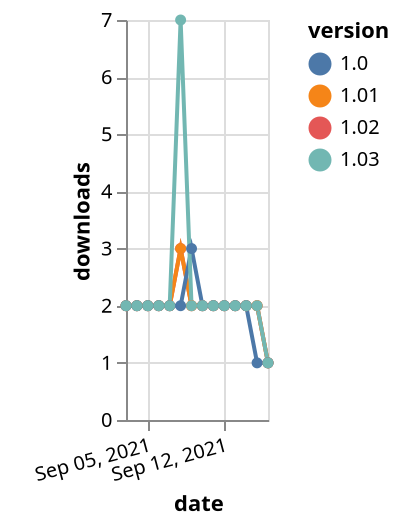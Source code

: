 {"$schema": "https://vega.github.io/schema/vega-lite/v5.json", "description": "A simple bar chart with embedded data.", "data": {"values": [{"date": "2021-09-03", "total": 2505, "delta": 2, "version": "1.02"}, {"date": "2021-09-04", "total": 2507, "delta": 2, "version": "1.02"}, {"date": "2021-09-05", "total": 2509, "delta": 2, "version": "1.02"}, {"date": "2021-09-06", "total": 2511, "delta": 2, "version": "1.02"}, {"date": "2021-09-07", "total": 2513, "delta": 2, "version": "1.02"}, {"date": "2021-09-08", "total": 2516, "delta": 3, "version": "1.02"}, {"date": "2021-09-09", "total": 2518, "delta": 2, "version": "1.02"}, {"date": "2021-09-10", "total": 2520, "delta": 2, "version": "1.02"}, {"date": "2021-09-11", "total": 2522, "delta": 2, "version": "1.02"}, {"date": "2021-09-12", "total": 2524, "delta": 2, "version": "1.02"}, {"date": "2021-09-13", "total": 2526, "delta": 2, "version": "1.02"}, {"date": "2021-09-14", "total": 2528, "delta": 2, "version": "1.02"}, {"date": "2021-09-15", "total": 2530, "delta": 2, "version": "1.02"}, {"date": "2021-09-16", "total": 2531, "delta": 1, "version": "1.02"}, {"date": "2021-09-03", "total": 2495, "delta": 2, "version": "1.01"}, {"date": "2021-09-04", "total": 2497, "delta": 2, "version": "1.01"}, {"date": "2021-09-05", "total": 2499, "delta": 2, "version": "1.01"}, {"date": "2021-09-06", "total": 2501, "delta": 2, "version": "1.01"}, {"date": "2021-09-07", "total": 2503, "delta": 2, "version": "1.01"}, {"date": "2021-09-08", "total": 2506, "delta": 3, "version": "1.01"}, {"date": "2021-09-09", "total": 2508, "delta": 2, "version": "1.01"}, {"date": "2021-09-10", "total": 2510, "delta": 2, "version": "1.01"}, {"date": "2021-09-11", "total": 2512, "delta": 2, "version": "1.01"}, {"date": "2021-09-12", "total": 2514, "delta": 2, "version": "1.01"}, {"date": "2021-09-13", "total": 2516, "delta": 2, "version": "1.01"}, {"date": "2021-09-14", "total": 2518, "delta": 2, "version": "1.01"}, {"date": "2021-09-15", "total": 2520, "delta": 2, "version": "1.01"}, {"date": "2021-09-16", "total": 2521, "delta": 1, "version": "1.01"}, {"date": "2021-09-03", "total": 2487, "delta": 2, "version": "1.0"}, {"date": "2021-09-04", "total": 2489, "delta": 2, "version": "1.0"}, {"date": "2021-09-05", "total": 2491, "delta": 2, "version": "1.0"}, {"date": "2021-09-06", "total": 2493, "delta": 2, "version": "1.0"}, {"date": "2021-09-07", "total": 2495, "delta": 2, "version": "1.0"}, {"date": "2021-09-08", "total": 2497, "delta": 2, "version": "1.0"}, {"date": "2021-09-09", "total": 2500, "delta": 3, "version": "1.0"}, {"date": "2021-09-10", "total": 2502, "delta": 2, "version": "1.0"}, {"date": "2021-09-11", "total": 2504, "delta": 2, "version": "1.0"}, {"date": "2021-09-12", "total": 2506, "delta": 2, "version": "1.0"}, {"date": "2021-09-13", "total": 2508, "delta": 2, "version": "1.0"}, {"date": "2021-09-14", "total": 2510, "delta": 2, "version": "1.0"}, {"date": "2021-09-15", "total": 2511, "delta": 1, "version": "1.0"}, {"date": "2021-09-16", "total": 2512, "delta": 1, "version": "1.0"}, {"date": "2021-09-03", "total": 2815, "delta": 2, "version": "1.03"}, {"date": "2021-09-04", "total": 2817, "delta": 2, "version": "1.03"}, {"date": "2021-09-05", "total": 2819, "delta": 2, "version": "1.03"}, {"date": "2021-09-06", "total": 2821, "delta": 2, "version": "1.03"}, {"date": "2021-09-07", "total": 2823, "delta": 2, "version": "1.03"}, {"date": "2021-09-08", "total": 2830, "delta": 7, "version": "1.03"}, {"date": "2021-09-09", "total": 2832, "delta": 2, "version": "1.03"}, {"date": "2021-09-10", "total": 2834, "delta": 2, "version": "1.03"}, {"date": "2021-09-11", "total": 2836, "delta": 2, "version": "1.03"}, {"date": "2021-09-12", "total": 2838, "delta": 2, "version": "1.03"}, {"date": "2021-09-13", "total": 2840, "delta": 2, "version": "1.03"}, {"date": "2021-09-14", "total": 2842, "delta": 2, "version": "1.03"}, {"date": "2021-09-15", "total": 2844, "delta": 2, "version": "1.03"}, {"date": "2021-09-16", "total": 2845, "delta": 1, "version": "1.03"}]}, "width": "container", "mark": {"type": "line", "point": {"filled": true}}, "encoding": {"x": {"field": "date", "type": "temporal", "timeUnit": "yearmonthdate", "title": "date", "axis": {"labelAngle": -15}}, "y": {"field": "delta", "type": "quantitative", "title": "downloads"}, "color": {"field": "version", "type": "nominal"}, "tooltip": {"field": "delta"}}}